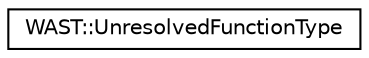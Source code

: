 digraph "Graphical Class Hierarchy"
{
  edge [fontname="Helvetica",fontsize="10",labelfontname="Helvetica",labelfontsize="10"];
  node [fontname="Helvetica",fontsize="10",shape=record];
  rankdir="LR";
  Node0 [label="WAST::UnresolvedFunctionType",height=0.2,width=0.4,color="black", fillcolor="white", style="filled",URL="$struct_w_a_s_t_1_1_unresolved_function_type.html"];
}
